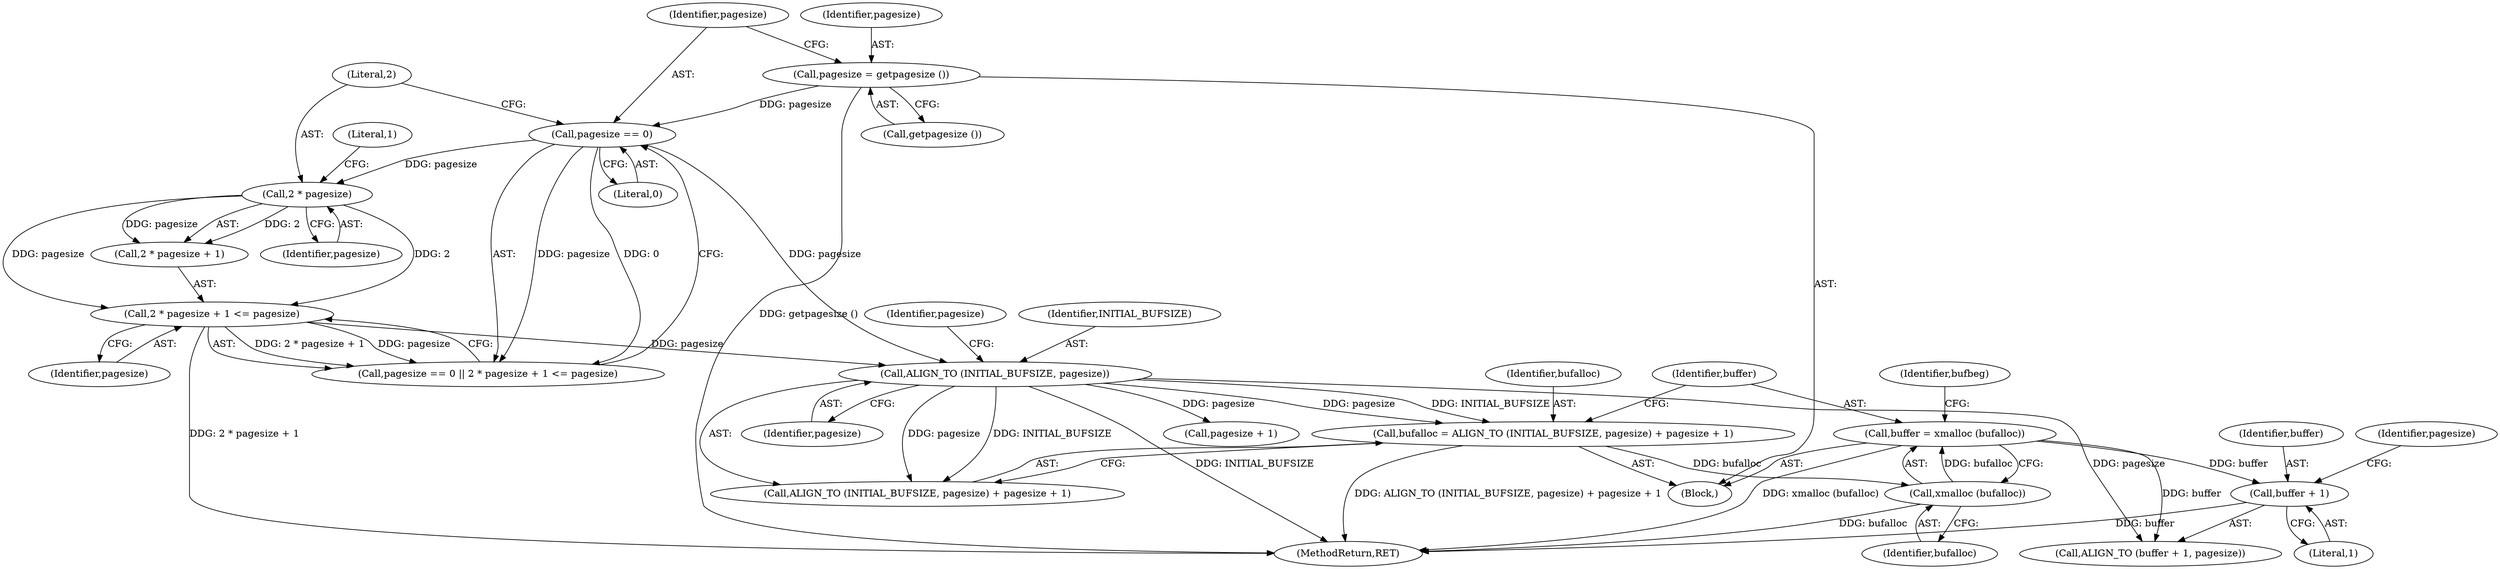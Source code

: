 digraph "0_savannah_8fcf61523644df42e1905c81bed26838e0b04f91@pointer" {
"1000268" [label="(Call,buffer + 1)"];
"1000259" [label="(Call,buffer = xmalloc (bufalloc))"];
"1000261" [label="(Call,xmalloc (bufalloc))"];
"1000250" [label="(Call,bufalloc = ALIGN_TO (INITIAL_BUFSIZE, pagesize) + pagesize + 1)"];
"1000253" [label="(Call,ALIGN_TO (INITIAL_BUFSIZE, pagesize))"];
"1000242" [label="(Call,2 * pagesize + 1 <= pagesize)"];
"1000244" [label="(Call,2 * pagesize)"];
"1000239" [label="(Call,pagesize == 0)"];
"1000234" [label="(Call,pagesize = getpagesize ())"];
"1001415" [label="(MethodReturn,RET)"];
"1000250" [label="(Call,bufalloc = ALIGN_TO (INITIAL_BUFSIZE, pagesize) + pagesize + 1)"];
"1000267" [label="(Call,ALIGN_TO (buffer + 1, pagesize))"];
"1000260" [label="(Identifier,buffer)"];
"1000256" [label="(Call,pagesize + 1)"];
"1000245" [label="(Literal,2)"];
"1000243" [label="(Call,2 * pagesize + 1)"];
"1000233" [label="(Block,)"];
"1000255" [label="(Identifier,pagesize)"];
"1000270" [label="(Literal,1)"];
"1000268" [label="(Call,buffer + 1)"];
"1000246" [label="(Identifier,pagesize)"];
"1000264" [label="(Identifier,bufbeg)"];
"1000234" [label="(Call,pagesize = getpagesize ())"];
"1000269" [label="(Identifier,buffer)"];
"1000262" [label="(Identifier,bufalloc)"];
"1000244" [label="(Call,2 * pagesize)"];
"1000259" [label="(Call,buffer = xmalloc (bufalloc))"];
"1000261" [label="(Call,xmalloc (bufalloc))"];
"1000257" [label="(Identifier,pagesize)"];
"1000251" [label="(Identifier,bufalloc)"];
"1000241" [label="(Literal,0)"];
"1000235" [label="(Identifier,pagesize)"];
"1000240" [label="(Identifier,pagesize)"];
"1000253" [label="(Call,ALIGN_TO (INITIAL_BUFSIZE, pagesize))"];
"1000242" [label="(Call,2 * pagesize + 1 <= pagesize)"];
"1000248" [label="(Identifier,pagesize)"];
"1000247" [label="(Literal,1)"];
"1000236" [label="(Call,getpagesize ())"];
"1000271" [label="(Identifier,pagesize)"];
"1000239" [label="(Call,pagesize == 0)"];
"1000252" [label="(Call,ALIGN_TO (INITIAL_BUFSIZE, pagesize) + pagesize + 1)"];
"1000254" [label="(Identifier,INITIAL_BUFSIZE)"];
"1000238" [label="(Call,pagesize == 0 || 2 * pagesize + 1 <= pagesize)"];
"1000268" -> "1000267"  [label="AST: "];
"1000268" -> "1000270"  [label="CFG: "];
"1000269" -> "1000268"  [label="AST: "];
"1000270" -> "1000268"  [label="AST: "];
"1000271" -> "1000268"  [label="CFG: "];
"1000268" -> "1001415"  [label="DDG: buffer"];
"1000259" -> "1000268"  [label="DDG: buffer"];
"1000259" -> "1000233"  [label="AST: "];
"1000259" -> "1000261"  [label="CFG: "];
"1000260" -> "1000259"  [label="AST: "];
"1000261" -> "1000259"  [label="AST: "];
"1000264" -> "1000259"  [label="CFG: "];
"1000259" -> "1001415"  [label="DDG: xmalloc (bufalloc)"];
"1000261" -> "1000259"  [label="DDG: bufalloc"];
"1000259" -> "1000267"  [label="DDG: buffer"];
"1000261" -> "1000262"  [label="CFG: "];
"1000262" -> "1000261"  [label="AST: "];
"1000261" -> "1001415"  [label="DDG: bufalloc"];
"1000250" -> "1000261"  [label="DDG: bufalloc"];
"1000250" -> "1000233"  [label="AST: "];
"1000250" -> "1000252"  [label="CFG: "];
"1000251" -> "1000250"  [label="AST: "];
"1000252" -> "1000250"  [label="AST: "];
"1000260" -> "1000250"  [label="CFG: "];
"1000250" -> "1001415"  [label="DDG: ALIGN_TO (INITIAL_BUFSIZE, pagesize) + pagesize + 1"];
"1000253" -> "1000250"  [label="DDG: INITIAL_BUFSIZE"];
"1000253" -> "1000250"  [label="DDG: pagesize"];
"1000253" -> "1000252"  [label="AST: "];
"1000253" -> "1000255"  [label="CFG: "];
"1000254" -> "1000253"  [label="AST: "];
"1000255" -> "1000253"  [label="AST: "];
"1000257" -> "1000253"  [label="CFG: "];
"1000253" -> "1001415"  [label="DDG: INITIAL_BUFSIZE"];
"1000253" -> "1000252"  [label="DDG: INITIAL_BUFSIZE"];
"1000253" -> "1000252"  [label="DDG: pagesize"];
"1000242" -> "1000253"  [label="DDG: pagesize"];
"1000239" -> "1000253"  [label="DDG: pagesize"];
"1000253" -> "1000256"  [label="DDG: pagesize"];
"1000253" -> "1000267"  [label="DDG: pagesize"];
"1000242" -> "1000238"  [label="AST: "];
"1000242" -> "1000248"  [label="CFG: "];
"1000243" -> "1000242"  [label="AST: "];
"1000248" -> "1000242"  [label="AST: "];
"1000238" -> "1000242"  [label="CFG: "];
"1000242" -> "1001415"  [label="DDG: 2 * pagesize + 1"];
"1000242" -> "1000238"  [label="DDG: 2 * pagesize + 1"];
"1000242" -> "1000238"  [label="DDG: pagesize"];
"1000244" -> "1000242"  [label="DDG: 2"];
"1000244" -> "1000242"  [label="DDG: pagesize"];
"1000244" -> "1000243"  [label="AST: "];
"1000244" -> "1000246"  [label="CFG: "];
"1000245" -> "1000244"  [label="AST: "];
"1000246" -> "1000244"  [label="AST: "];
"1000247" -> "1000244"  [label="CFG: "];
"1000244" -> "1000243"  [label="DDG: 2"];
"1000244" -> "1000243"  [label="DDG: pagesize"];
"1000239" -> "1000244"  [label="DDG: pagesize"];
"1000239" -> "1000238"  [label="AST: "];
"1000239" -> "1000241"  [label="CFG: "];
"1000240" -> "1000239"  [label="AST: "];
"1000241" -> "1000239"  [label="AST: "];
"1000245" -> "1000239"  [label="CFG: "];
"1000238" -> "1000239"  [label="CFG: "];
"1000239" -> "1000238"  [label="DDG: pagesize"];
"1000239" -> "1000238"  [label="DDG: 0"];
"1000234" -> "1000239"  [label="DDG: pagesize"];
"1000234" -> "1000233"  [label="AST: "];
"1000234" -> "1000236"  [label="CFG: "];
"1000235" -> "1000234"  [label="AST: "];
"1000236" -> "1000234"  [label="AST: "];
"1000240" -> "1000234"  [label="CFG: "];
"1000234" -> "1001415"  [label="DDG: getpagesize ()"];
}
